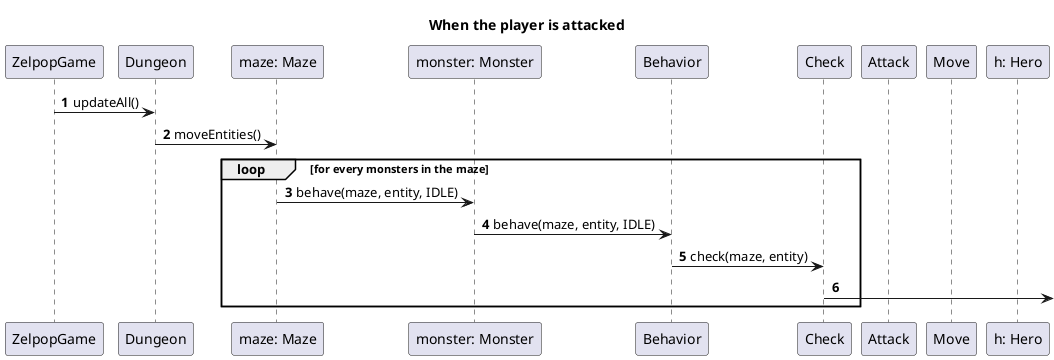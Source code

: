 @startuml

title When the player is attacked
autonumber

participant ZelpopGame as z
participant Dungeon as d
participant "maze: Maze" as m
participant "monster: Monster" as e
participant "Behavior" as b
participant Check as check
participant Attack as attack
participant Move as move
participant "h: Hero" as h

z -> d: updateAll()

d -> m: moveEntities()

loop for every monsters in the maze

    m -> e: behave(maze, entity, IDLE)

    e -> b: behave(maze, entity, IDLE)

    b -> check: check(maze, entity)

    check ->

end

@enduml